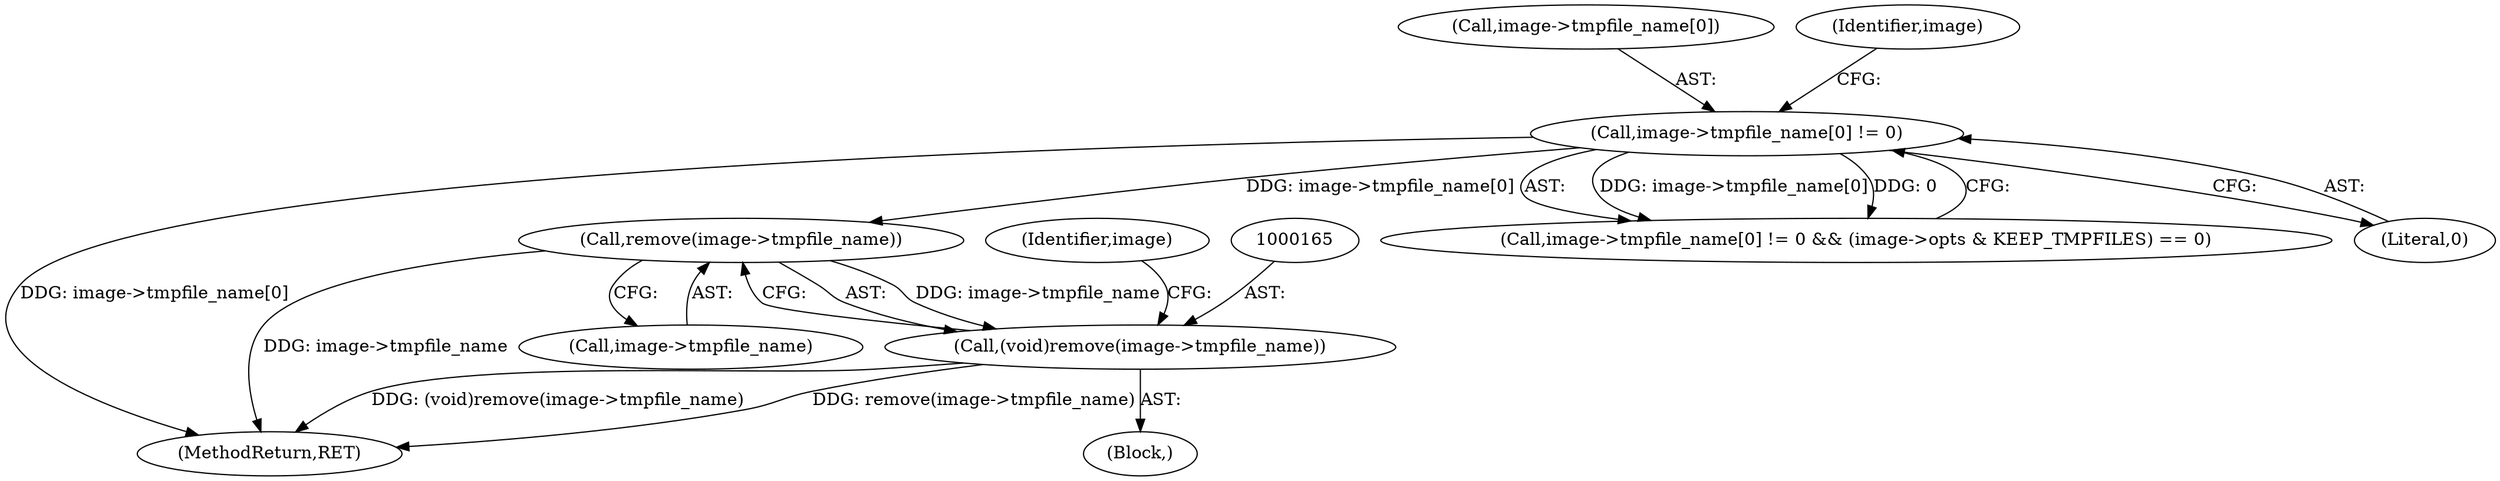 digraph "0_Android_9d4853418ab2f754c2b63e091c29c5529b8b86ca_28@API" {
"1000166" [label="(Call,remove(image->tmpfile_name))"];
"1000149" [label="(Call,image->tmpfile_name[0] != 0)"];
"1000164" [label="(Call,(void)remove(image->tmpfile_name))"];
"1000166" [label="(Call,remove(image->tmpfile_name))"];
"1000148" [label="(Call,image->tmpfile_name[0] != 0 && (image->opts & KEEP_TMPFILES) == 0)"];
"1000177" [label="(MethodReturn,RET)"];
"1000155" [label="(Literal,0)"];
"1000150" [label="(Call,image->tmpfile_name[0])"];
"1000164" [label="(Call,(void)remove(image->tmpfile_name))"];
"1000173" [label="(Identifier,image)"];
"1000159" [label="(Identifier,image)"];
"1000167" [label="(Call,image->tmpfile_name)"];
"1000149" [label="(Call,image->tmpfile_name[0] != 0)"];
"1000163" [label="(Block,)"];
"1000166" -> "1000164"  [label="AST: "];
"1000166" -> "1000167"  [label="CFG: "];
"1000167" -> "1000166"  [label="AST: "];
"1000164" -> "1000166"  [label="CFG: "];
"1000166" -> "1000177"  [label="DDG: image->tmpfile_name"];
"1000166" -> "1000164"  [label="DDG: image->tmpfile_name"];
"1000149" -> "1000166"  [label="DDG: image->tmpfile_name[0]"];
"1000149" -> "1000148"  [label="AST: "];
"1000149" -> "1000155"  [label="CFG: "];
"1000150" -> "1000149"  [label="AST: "];
"1000155" -> "1000149"  [label="AST: "];
"1000159" -> "1000149"  [label="CFG: "];
"1000148" -> "1000149"  [label="CFG: "];
"1000149" -> "1000177"  [label="DDG: image->tmpfile_name[0]"];
"1000149" -> "1000148"  [label="DDG: image->tmpfile_name[0]"];
"1000149" -> "1000148"  [label="DDG: 0"];
"1000164" -> "1000163"  [label="AST: "];
"1000165" -> "1000164"  [label="AST: "];
"1000173" -> "1000164"  [label="CFG: "];
"1000164" -> "1000177"  [label="DDG: (void)remove(image->tmpfile_name)"];
"1000164" -> "1000177"  [label="DDG: remove(image->tmpfile_name)"];
}
